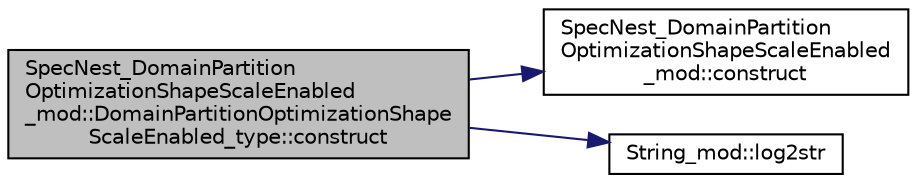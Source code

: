 digraph "SpecNest_DomainPartitionOptimizationShapeScaleEnabled_mod::DomainPartitionOptimizationShapeScaleEnabled_type::construct"
{
 // LATEX_PDF_SIZE
  edge [fontname="Helvetica",fontsize="10",labelfontname="Helvetica",labelfontsize="10"];
  node [fontname="Helvetica",fontsize="10",shape=record];
  rankdir="LR";
  Node1 [label="SpecNest_DomainPartition\lOptimizationShapeScaleEnabled\l_mod::DomainPartitionOptimizationShape\lScaleEnabled_type::construct",height=0.2,width=0.4,color="black", fillcolor="grey75", style="filled", fontcolor="black",tooltip=" "];
  Node1 -> Node2 [color="midnightblue",fontsize="10",style="solid",fontname="Helvetica"];
  Node2 [label="SpecNest_DomainPartition\lOptimizationShapeScaleEnabled\l_mod::construct",height=0.2,width=0.4,color="black", fillcolor="white", style="filled",URL="$namespaceSpecNest__DomainPartitionOptimizationShapeScaleEnabled__mod.html#a7874d252ca3b9b424c172689d6e68bb6",tooltip=" "];
  Node1 -> Node3 [color="midnightblue",fontsize="10",style="solid",fontname="Helvetica"];
  Node3 [label="String_mod::log2str",height=0.2,width=0.4,color="black", fillcolor="white", style="filled",URL="$namespaceString__mod.html#ae6466d5ac218cfc89e869bebdec2ddd3",tooltip="Convert the input logical value to value and return the result."];
}

